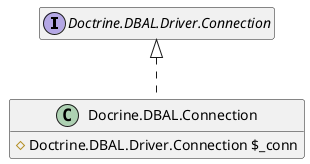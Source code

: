 @startuml
set namespaceSeparator none
hide empty members
hide empty methods

interface Doctrine.DBAL.Driver.Connection

class Docrine.DBAL.Connection implements Doctrine.DBAL.Driver.Connection {
  #Doctrine.DBAL.Driver.Connection $_conn
}
@enduml
